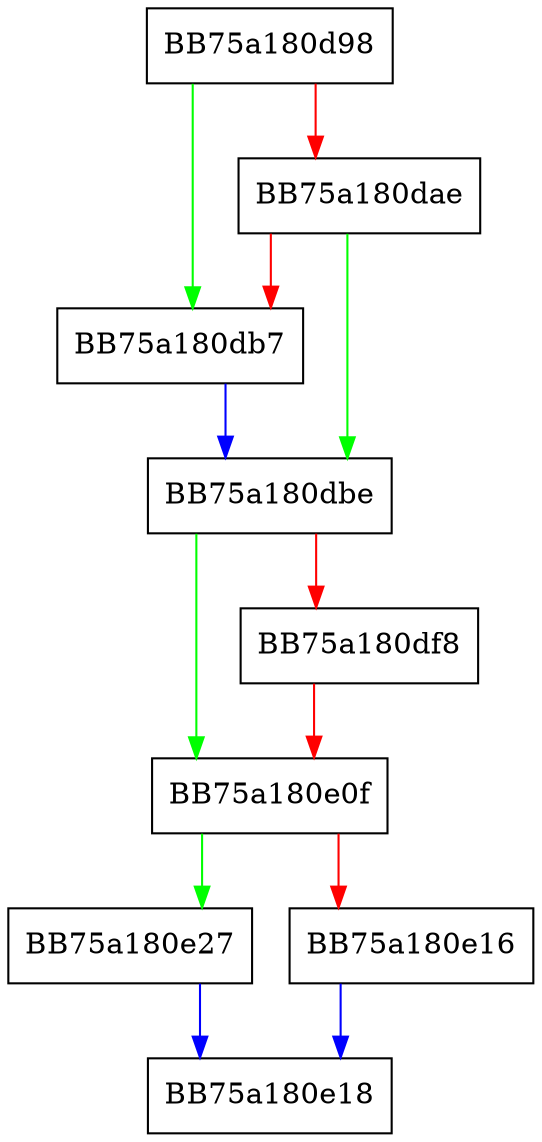 digraph SetClientConfig {
  node [shape="box"];
  graph [splines=ortho];
  BB75a180d98 -> BB75a180db7 [color="green"];
  BB75a180d98 -> BB75a180dae [color="red"];
  BB75a180dae -> BB75a180dbe [color="green"];
  BB75a180dae -> BB75a180db7 [color="red"];
  BB75a180db7 -> BB75a180dbe [color="blue"];
  BB75a180dbe -> BB75a180e0f [color="green"];
  BB75a180dbe -> BB75a180df8 [color="red"];
  BB75a180df8 -> BB75a180e0f [color="red"];
  BB75a180e0f -> BB75a180e27 [color="green"];
  BB75a180e0f -> BB75a180e16 [color="red"];
  BB75a180e16 -> BB75a180e18 [color="blue"];
  BB75a180e27 -> BB75a180e18 [color="blue"];
}